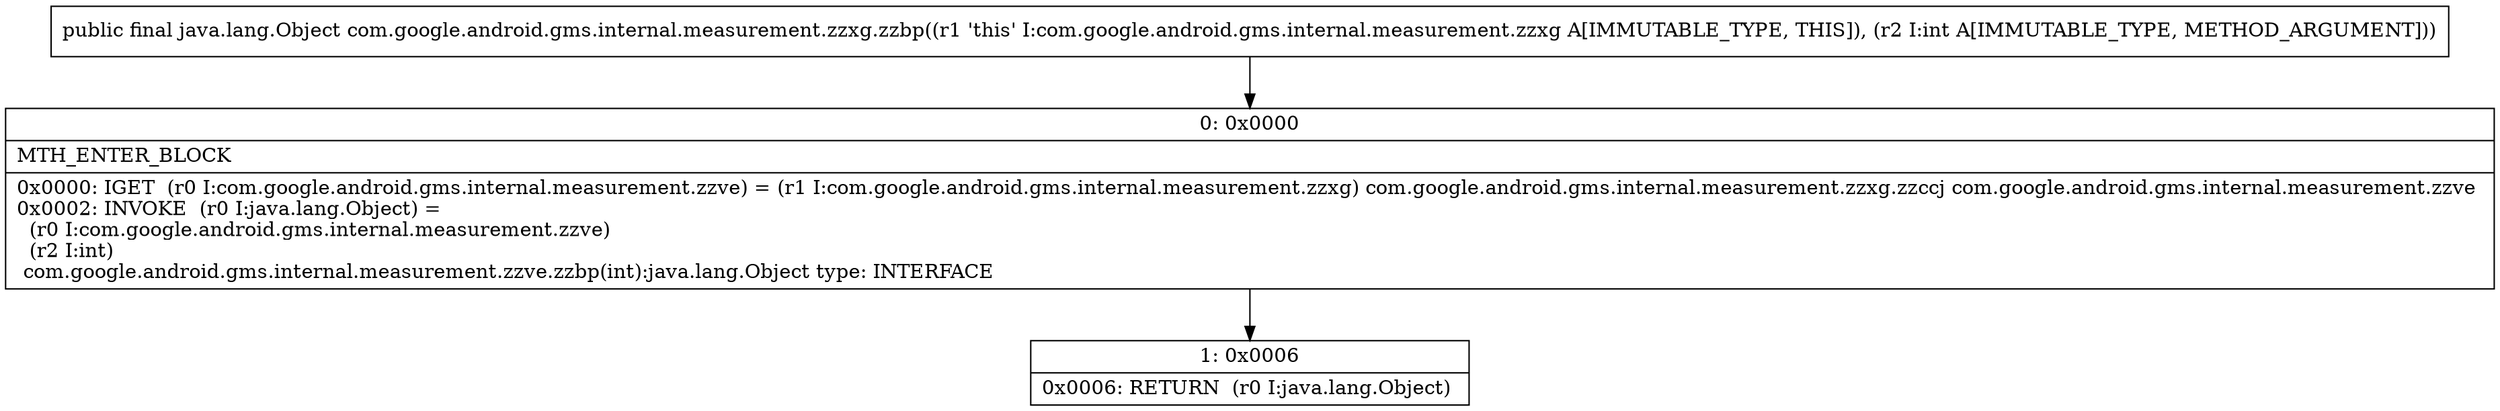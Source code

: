 digraph "CFG forcom.google.android.gms.internal.measurement.zzxg.zzbp(I)Ljava\/lang\/Object;" {
Node_0 [shape=record,label="{0\:\ 0x0000|MTH_ENTER_BLOCK\l|0x0000: IGET  (r0 I:com.google.android.gms.internal.measurement.zzve) = (r1 I:com.google.android.gms.internal.measurement.zzxg) com.google.android.gms.internal.measurement.zzxg.zzccj com.google.android.gms.internal.measurement.zzve \l0x0002: INVOKE  (r0 I:java.lang.Object) = \l  (r0 I:com.google.android.gms.internal.measurement.zzve)\l  (r2 I:int)\l com.google.android.gms.internal.measurement.zzve.zzbp(int):java.lang.Object type: INTERFACE \l}"];
Node_1 [shape=record,label="{1\:\ 0x0006|0x0006: RETURN  (r0 I:java.lang.Object) \l}"];
MethodNode[shape=record,label="{public final java.lang.Object com.google.android.gms.internal.measurement.zzxg.zzbp((r1 'this' I:com.google.android.gms.internal.measurement.zzxg A[IMMUTABLE_TYPE, THIS]), (r2 I:int A[IMMUTABLE_TYPE, METHOD_ARGUMENT])) }"];
MethodNode -> Node_0;
Node_0 -> Node_1;
}

